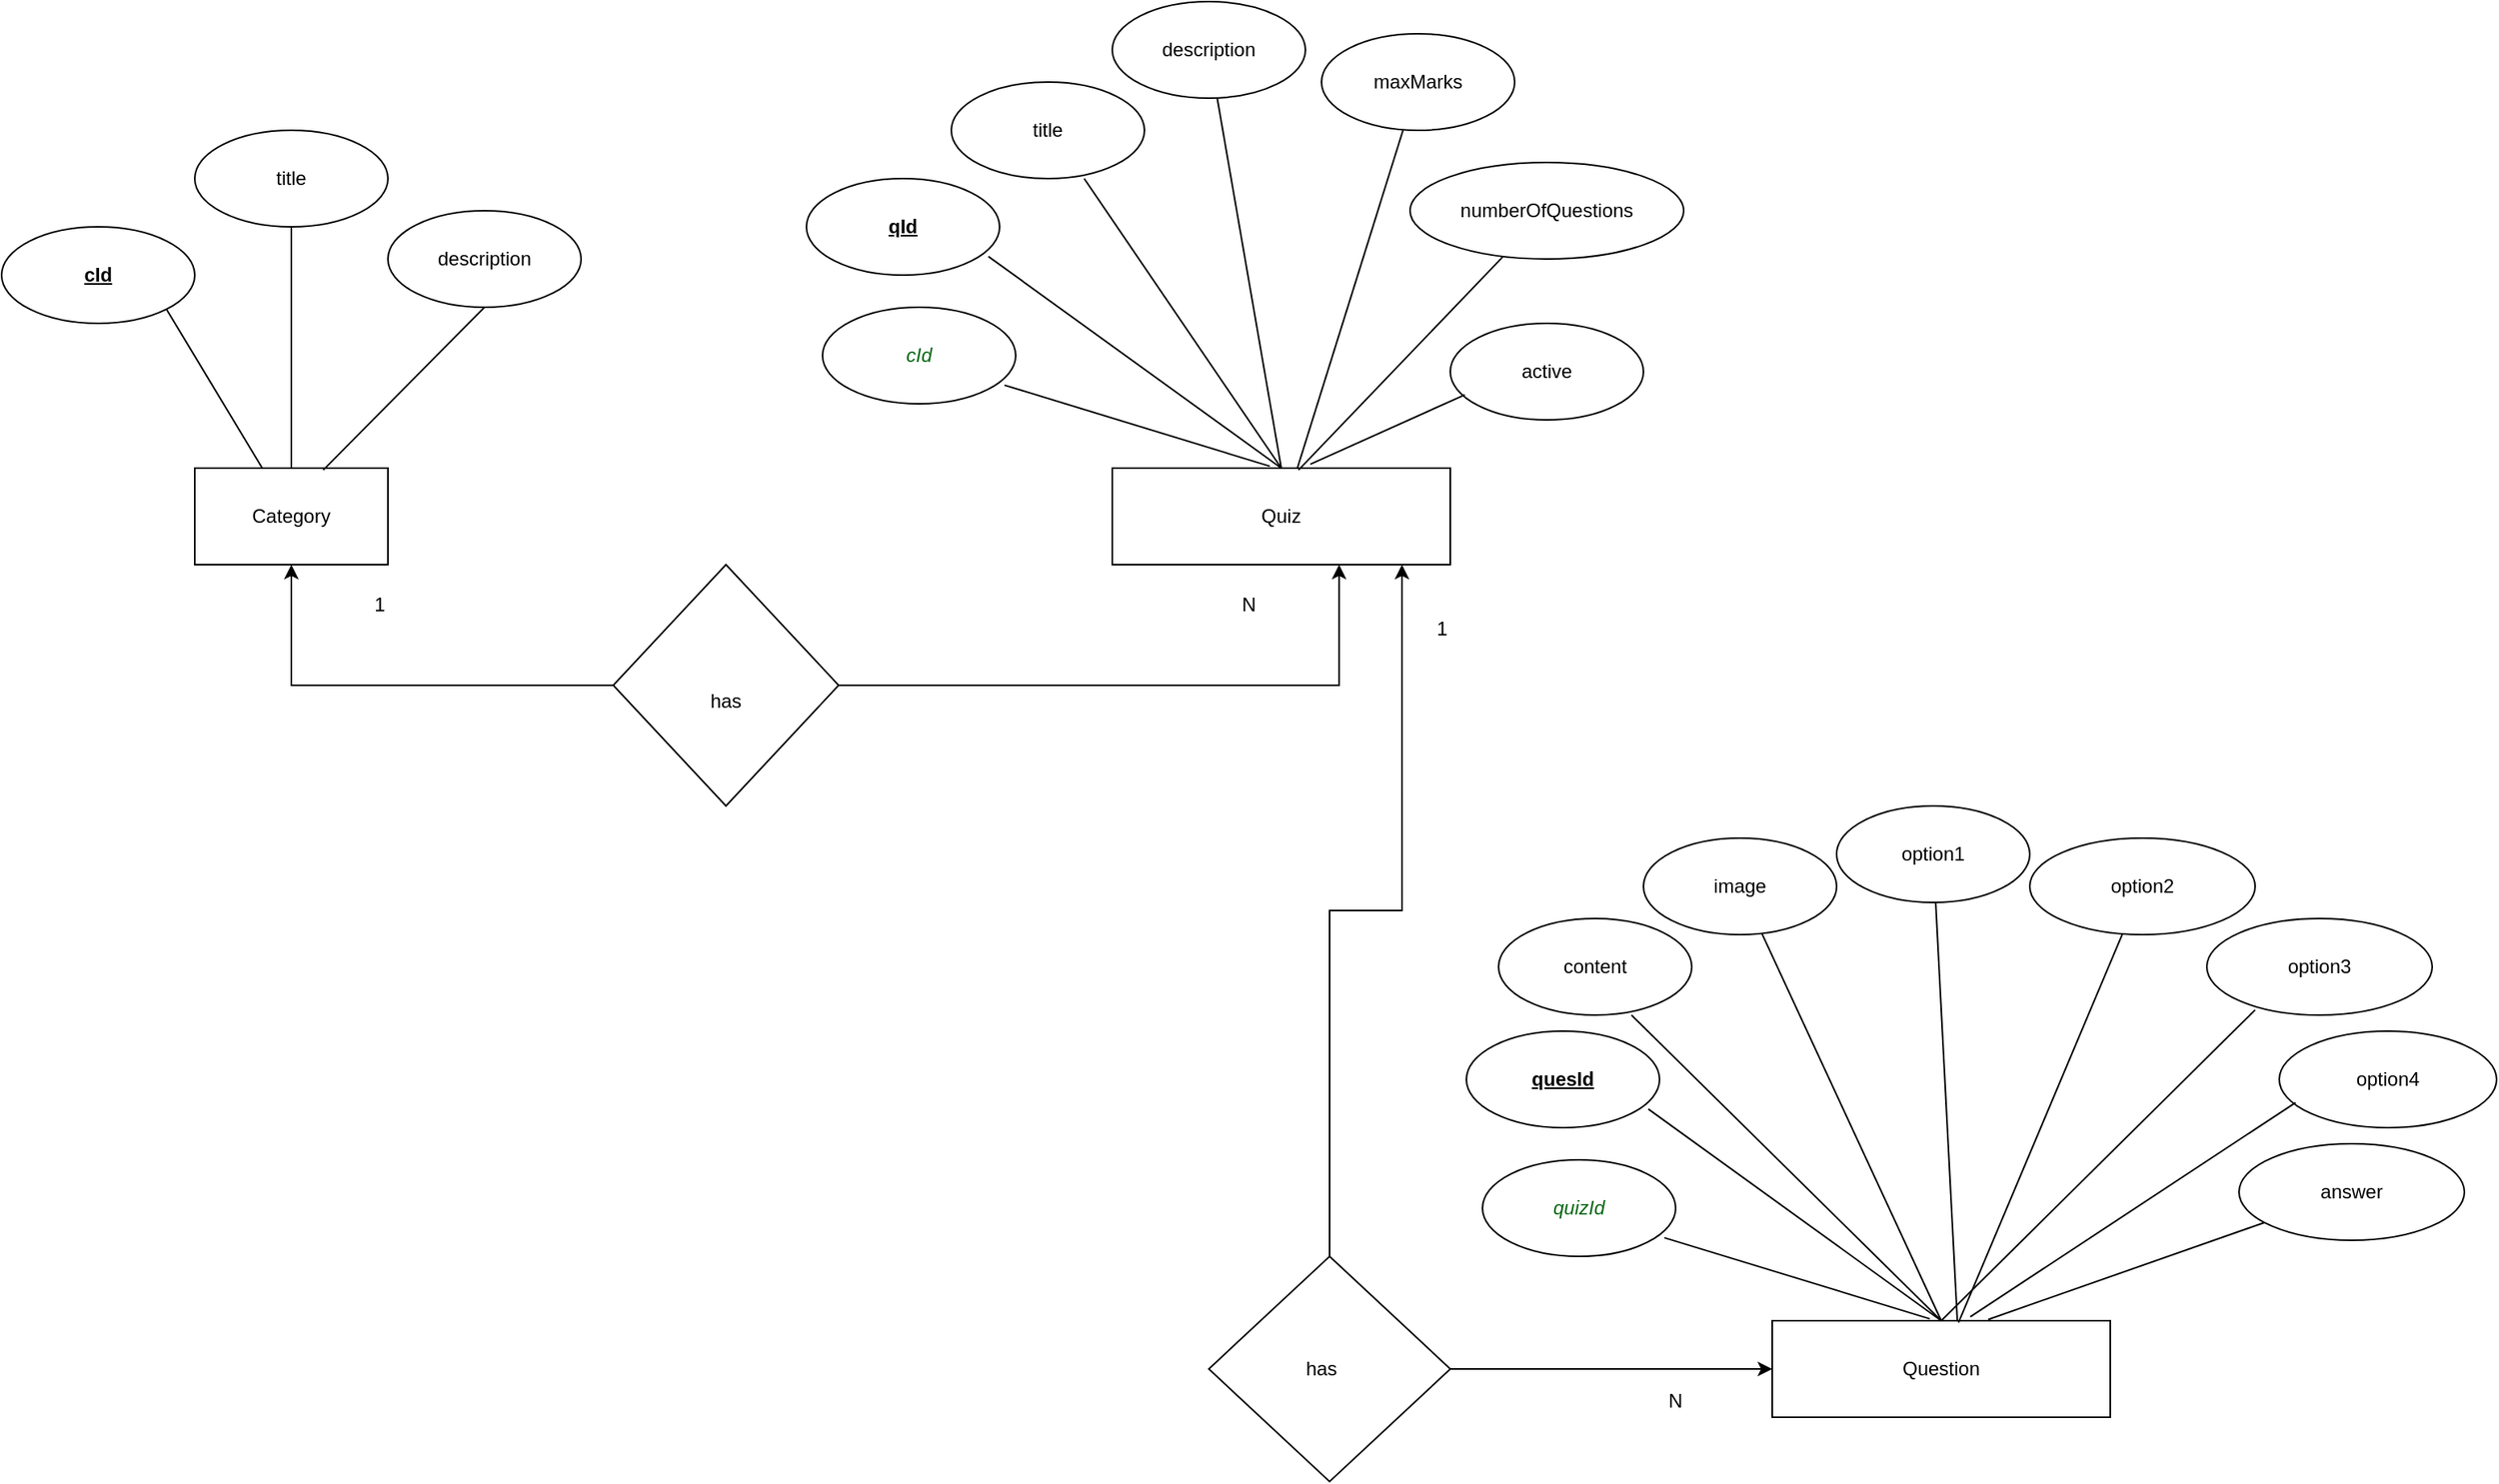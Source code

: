 <mxfile version="15.2.9" type="device"><diagram id="5uzHr3gK2BjgudXDRtkc" name="Page-1"><mxGraphModel dx="2829" dy="972" grid="1" gridSize="10" guides="1" tooltips="1" connect="1" arrows="1" fold="1" page="1" pageScale="1" pageWidth="850" pageHeight="1100" math="0" shadow="0"><root><mxCell id="0"/><mxCell id="1" parent="0"/><mxCell id="rpgpfMGdDvaFsKLH7E8w-1" value="Category" style="rounded=0;whiteSpace=wrap;html=1;" vertex="1" parent="1"><mxGeometry x="-120" y="310" width="120" height="60" as="geometry"/></mxCell><mxCell id="rpgpfMGdDvaFsKLH7E8w-2" value="&lt;u&gt;&lt;b&gt;cId&lt;/b&gt;&lt;/u&gt;" style="ellipse;whiteSpace=wrap;html=1;" vertex="1" parent="1"><mxGeometry x="-240" y="160" width="120" height="60" as="geometry"/></mxCell><mxCell id="rpgpfMGdDvaFsKLH7E8w-3" value="title" style="ellipse;whiteSpace=wrap;html=1;" vertex="1" parent="1"><mxGeometry x="-120" y="100" width="120" height="60" as="geometry"/></mxCell><mxCell id="rpgpfMGdDvaFsKLH7E8w-4" value="description" style="ellipse;whiteSpace=wrap;html=1;" vertex="1" parent="1"><mxGeometry y="150" width="120" height="60" as="geometry"/></mxCell><mxCell id="rpgpfMGdDvaFsKLH7E8w-5" value="&lt;b&gt;&lt;u&gt;qId&lt;/u&gt;&lt;/b&gt;" style="ellipse;whiteSpace=wrap;html=1;" vertex="1" parent="1"><mxGeometry x="260" y="130" width="120" height="60" as="geometry"/></mxCell><mxCell id="rpgpfMGdDvaFsKLH7E8w-6" value="Quiz" style="rounded=0;whiteSpace=wrap;html=1;" vertex="1" parent="1"><mxGeometry x="450" y="310" width="210" height="60" as="geometry"/></mxCell><mxCell id="rpgpfMGdDvaFsKLH7E8w-7" value="title" style="ellipse;whiteSpace=wrap;html=1;" vertex="1" parent="1"><mxGeometry x="350" y="70" width="120" height="60" as="geometry"/></mxCell><mxCell id="rpgpfMGdDvaFsKLH7E8w-8" value="description" style="ellipse;whiteSpace=wrap;html=1;" vertex="1" parent="1"><mxGeometry x="450" y="20" width="120" height="60" as="geometry"/></mxCell><mxCell id="rpgpfMGdDvaFsKLH7E8w-9" value="maxMarks" style="ellipse;whiteSpace=wrap;html=1;" vertex="1" parent="1"><mxGeometry x="580" y="40" width="120" height="60" as="geometry"/></mxCell><mxCell id="rpgpfMGdDvaFsKLH7E8w-10" value="active" style="ellipse;whiteSpace=wrap;html=1;" vertex="1" parent="1"><mxGeometry x="660" y="220" width="120" height="60" as="geometry"/></mxCell><mxCell id="rpgpfMGdDvaFsKLH7E8w-11" value="numberOfQuestions" style="ellipse;whiteSpace=wrap;html=1;" vertex="1" parent="1"><mxGeometry x="635" y="120" width="170" height="60" as="geometry"/></mxCell><mxCell id="rpgpfMGdDvaFsKLH7E8w-12" value="" style="endArrow=none;html=1;exitX=0.942;exitY=0.807;exitDx=0;exitDy=0;exitPerimeter=0;entryX=0.5;entryY=0;entryDx=0;entryDy=0;" edge="1" parent="1" source="rpgpfMGdDvaFsKLH7E8w-5" target="rpgpfMGdDvaFsKLH7E8w-6"><mxGeometry width="50" height="50" relative="1" as="geometry"><mxPoint x="400" y="380" as="sourcePoint"/><mxPoint x="560" y="305" as="targetPoint"/></mxGeometry></mxCell><mxCell id="rpgpfMGdDvaFsKLH7E8w-13" value="" style="endArrow=none;html=1;exitX=0.688;exitY=1;exitDx=0;exitDy=0;exitPerimeter=0;entryX=0.5;entryY=0;entryDx=0;entryDy=0;" edge="1" parent="1" source="rpgpfMGdDvaFsKLH7E8w-7" target="rpgpfMGdDvaFsKLH7E8w-6"><mxGeometry width="50" height="50" relative="1" as="geometry"><mxPoint x="425.0" y="158.42" as="sourcePoint"/><mxPoint x="527" y="300" as="targetPoint"/></mxGeometry></mxCell><mxCell id="rpgpfMGdDvaFsKLH7E8w-14" value="" style="endArrow=none;html=1;entryX=0.5;entryY=0;entryDx=0;entryDy=0;" edge="1" parent="1" source="rpgpfMGdDvaFsKLH7E8w-8" target="rpgpfMGdDvaFsKLH7E8w-6"><mxGeometry width="50" height="50" relative="1" as="geometry"><mxPoint x="500.74" y="110.0" as="sourcePoint"/><mxPoint x="609.262" y="261.58" as="targetPoint"/></mxGeometry></mxCell><mxCell id="rpgpfMGdDvaFsKLH7E8w-15" value="" style="endArrow=none;html=1;" edge="1" parent="1" source="rpgpfMGdDvaFsKLH7E8w-9"><mxGeometry width="50" height="50" relative="1" as="geometry"><mxPoint x="510.74" y="120" as="sourcePoint"/><mxPoint x="565" y="310" as="targetPoint"/></mxGeometry></mxCell><mxCell id="rpgpfMGdDvaFsKLH7E8w-16" value="" style="endArrow=none;html=1;entryX=0.551;entryY=0.02;entryDx=0;entryDy=0;entryPerimeter=0;" edge="1" parent="1" source="rpgpfMGdDvaFsKLH7E8w-11" target="rpgpfMGdDvaFsKLH7E8w-6"><mxGeometry width="50" height="50" relative="1" as="geometry"><mxPoint x="622.877" y="119.788" as="sourcePoint"/><mxPoint x="575" y="320" as="targetPoint"/></mxGeometry></mxCell><mxCell id="rpgpfMGdDvaFsKLH7E8w-17" value="" style="endArrow=none;html=1;entryX=0.586;entryY=-0.04;entryDx=0;entryDy=0;entryPerimeter=0;exitX=0.075;exitY=0.74;exitDx=0;exitDy=0;exitPerimeter=0;" edge="1" parent="1" source="rpgpfMGdDvaFsKLH7E8w-10" target="rpgpfMGdDvaFsKLH7E8w-6"><mxGeometry width="50" height="50" relative="1" as="geometry"><mxPoint x="702.812" y="188.424" as="sourcePoint"/><mxPoint x="575.71" y="321.2" as="targetPoint"/></mxGeometry></mxCell><mxCell id="rpgpfMGdDvaFsKLH7E8w-18" value="" style="endArrow=none;html=1;entryX=0.5;entryY=1;entryDx=0;entryDy=0;exitX=0.665;exitY=0.02;exitDx=0;exitDy=0;exitPerimeter=0;" edge="1" parent="1" source="rpgpfMGdDvaFsKLH7E8w-1" target="rpgpfMGdDvaFsKLH7E8w-4"><mxGeometry width="50" height="50" relative="1" as="geometry"><mxPoint x="400" y="380" as="sourcePoint"/><mxPoint x="450" y="330" as="targetPoint"/></mxGeometry></mxCell><mxCell id="rpgpfMGdDvaFsKLH7E8w-19" value="" style="endArrow=none;html=1;" edge="1" parent="1" source="rpgpfMGdDvaFsKLH7E8w-1" target="rpgpfMGdDvaFsKLH7E8w-3"><mxGeometry width="50" height="50" relative="1" as="geometry"><mxPoint x="-14" y="290" as="sourcePoint"/><mxPoint x="70" y="220" as="targetPoint"/></mxGeometry></mxCell><mxCell id="rpgpfMGdDvaFsKLH7E8w-20" value="" style="endArrow=none;html=1;entryX=1;entryY=1;entryDx=0;entryDy=0;" edge="1" parent="1" source="rpgpfMGdDvaFsKLH7E8w-1" target="rpgpfMGdDvaFsKLH7E8w-2"><mxGeometry width="50" height="50" relative="1" as="geometry"><mxPoint x="-51.667" y="290" as="sourcePoint"/><mxPoint x="-58.334" y="169.988" as="targetPoint"/></mxGeometry></mxCell><mxCell id="rpgpfMGdDvaFsKLH7E8w-21" value="&lt;i&gt;&lt;font color=&quot;#076614&quot;&gt;cId&lt;/font&gt;&lt;/i&gt;" style="ellipse;whiteSpace=wrap;html=1;" vertex="1" parent="1"><mxGeometry x="270" y="210" width="120" height="60" as="geometry"/></mxCell><mxCell id="rpgpfMGdDvaFsKLH7E8w-22" value="" style="endArrow=none;html=1;exitX=0.942;exitY=0.807;exitDx=0;exitDy=0;exitPerimeter=0;entryX=0.466;entryY=-0.02;entryDx=0;entryDy=0;entryPerimeter=0;" edge="1" parent="1" source="rpgpfMGdDvaFsKLH7E8w-21" target="rpgpfMGdDvaFsKLH7E8w-6"><mxGeometry width="50" height="50" relative="1" as="geometry"><mxPoint x="340" y="450" as="sourcePoint"/><mxPoint x="495" y="380" as="targetPoint"/></mxGeometry></mxCell><mxCell id="rpgpfMGdDvaFsKLH7E8w-25" style="edgeStyle=orthogonalEdgeStyle;rounded=0;orthogonalLoop=1;jettySize=auto;html=1;entryX=0.5;entryY=1;entryDx=0;entryDy=0;" edge="1" parent="1" source="rpgpfMGdDvaFsKLH7E8w-23" target="rpgpfMGdDvaFsKLH7E8w-1"><mxGeometry relative="1" as="geometry"/></mxCell><mxCell id="rpgpfMGdDvaFsKLH7E8w-27" style="edgeStyle=orthogonalEdgeStyle;rounded=0;orthogonalLoop=1;jettySize=auto;html=1;entryX=0.671;entryY=1;entryDx=0;entryDy=0;entryPerimeter=0;" edge="1" parent="1" source="rpgpfMGdDvaFsKLH7E8w-23" target="rpgpfMGdDvaFsKLH7E8w-6"><mxGeometry relative="1" as="geometry"><mxPoint x="590" y="380" as="targetPoint"/></mxGeometry></mxCell><mxCell id="rpgpfMGdDvaFsKLH7E8w-23" value="" style="rhombus;whiteSpace=wrap;html=1;" vertex="1" parent="1"><mxGeometry x="140" y="370" width="140" height="150" as="geometry"/></mxCell><mxCell id="rpgpfMGdDvaFsKLH7E8w-26" value="1" style="text;html=1;strokeColor=none;fillColor=none;align=center;verticalAlign=middle;whiteSpace=wrap;rounded=0;" vertex="1" parent="1"><mxGeometry x="-40" y="380" width="70" height="30" as="geometry"/></mxCell><mxCell id="rpgpfMGdDvaFsKLH7E8w-30" value="N" style="text;html=1;strokeColor=none;fillColor=none;align=center;verticalAlign=middle;whiteSpace=wrap;rounded=0;" vertex="1" parent="1"><mxGeometry x="500" y="380" width="70" height="30" as="geometry"/></mxCell><mxCell id="rpgpfMGdDvaFsKLH7E8w-31" value="has" style="text;html=1;strokeColor=none;fillColor=none;align=center;verticalAlign=middle;whiteSpace=wrap;rounded=0;" vertex="1" parent="1"><mxGeometry x="175" y="440" width="70" height="30" as="geometry"/></mxCell><mxCell id="rpgpfMGdDvaFsKLH7E8w-33" value="&lt;b&gt;&lt;u&gt;quesId&lt;/u&gt;&lt;/b&gt;" style="ellipse;whiteSpace=wrap;html=1;" vertex="1" parent="1"><mxGeometry x="670" y="660" width="120" height="60" as="geometry"/></mxCell><mxCell id="rpgpfMGdDvaFsKLH7E8w-34" value="Question" style="rounded=0;whiteSpace=wrap;html=1;" vertex="1" parent="1"><mxGeometry x="860" y="840" width="210" height="60" as="geometry"/></mxCell><mxCell id="rpgpfMGdDvaFsKLH7E8w-35" value="content" style="ellipse;whiteSpace=wrap;html=1;" vertex="1" parent="1"><mxGeometry x="690" y="590" width="120" height="60" as="geometry"/></mxCell><mxCell id="rpgpfMGdDvaFsKLH7E8w-36" value="image" style="ellipse;whiteSpace=wrap;html=1;" vertex="1" parent="1"><mxGeometry x="780" y="540" width="120" height="60" as="geometry"/></mxCell><mxCell id="rpgpfMGdDvaFsKLH7E8w-37" value="option1" style="ellipse;whiteSpace=wrap;html=1;" vertex="1" parent="1"><mxGeometry x="900" y="520" width="120" height="60" as="geometry"/></mxCell><mxCell id="rpgpfMGdDvaFsKLH7E8w-38" value="option4" style="ellipse;whiteSpace=wrap;html=1;" vertex="1" parent="1"><mxGeometry x="1175" y="660" width="135" height="60" as="geometry"/></mxCell><mxCell id="rpgpfMGdDvaFsKLH7E8w-39" value="option2" style="ellipse;whiteSpace=wrap;html=1;" vertex="1" parent="1"><mxGeometry x="1020" y="540" width="140" height="60" as="geometry"/></mxCell><mxCell id="rpgpfMGdDvaFsKLH7E8w-40" value="" style="endArrow=none;html=1;exitX=0.942;exitY=0.807;exitDx=0;exitDy=0;exitPerimeter=0;entryX=0.5;entryY=0;entryDx=0;entryDy=0;" edge="1" parent="1" source="rpgpfMGdDvaFsKLH7E8w-33" target="rpgpfMGdDvaFsKLH7E8w-34"><mxGeometry width="50" height="50" relative="1" as="geometry"><mxPoint x="810" y="910" as="sourcePoint"/><mxPoint x="970" y="835" as="targetPoint"/></mxGeometry></mxCell><mxCell id="rpgpfMGdDvaFsKLH7E8w-41" value="" style="endArrow=none;html=1;exitX=0.688;exitY=1;exitDx=0;exitDy=0;exitPerimeter=0;entryX=0.5;entryY=0;entryDx=0;entryDy=0;" edge="1" parent="1" source="rpgpfMGdDvaFsKLH7E8w-35" target="rpgpfMGdDvaFsKLH7E8w-34"><mxGeometry width="50" height="50" relative="1" as="geometry"><mxPoint x="835" y="688.42" as="sourcePoint"/><mxPoint x="937" y="830" as="targetPoint"/></mxGeometry></mxCell><mxCell id="rpgpfMGdDvaFsKLH7E8w-42" value="" style="endArrow=none;html=1;entryX=0.5;entryY=0;entryDx=0;entryDy=0;" edge="1" parent="1" source="rpgpfMGdDvaFsKLH7E8w-36" target="rpgpfMGdDvaFsKLH7E8w-34"><mxGeometry width="50" height="50" relative="1" as="geometry"><mxPoint x="910.74" y="640" as="sourcePoint"/><mxPoint x="1019.262" y="791.58" as="targetPoint"/></mxGeometry></mxCell><mxCell id="rpgpfMGdDvaFsKLH7E8w-43" value="" style="endArrow=none;html=1;" edge="1" parent="1" source="rpgpfMGdDvaFsKLH7E8w-37"><mxGeometry width="50" height="50" relative="1" as="geometry"><mxPoint x="920.74" y="650" as="sourcePoint"/><mxPoint x="975" y="840" as="targetPoint"/></mxGeometry></mxCell><mxCell id="rpgpfMGdDvaFsKLH7E8w-44" value="" style="endArrow=none;html=1;entryX=0.551;entryY=0.02;entryDx=0;entryDy=0;entryPerimeter=0;" edge="1" parent="1" source="rpgpfMGdDvaFsKLH7E8w-39" target="rpgpfMGdDvaFsKLH7E8w-34"><mxGeometry width="50" height="50" relative="1" as="geometry"><mxPoint x="1032.877" y="649.788" as="sourcePoint"/><mxPoint x="985" y="850" as="targetPoint"/></mxGeometry></mxCell><mxCell id="rpgpfMGdDvaFsKLH7E8w-45" value="" style="endArrow=none;html=1;entryX=0.586;entryY=-0.04;entryDx=0;entryDy=0;entryPerimeter=0;exitX=0.075;exitY=0.74;exitDx=0;exitDy=0;exitPerimeter=0;" edge="1" parent="1" source="rpgpfMGdDvaFsKLH7E8w-38" target="rpgpfMGdDvaFsKLH7E8w-34"><mxGeometry width="50" height="50" relative="1" as="geometry"><mxPoint x="1112.812" y="718.424" as="sourcePoint"/><mxPoint x="985.71" y="851.2" as="targetPoint"/></mxGeometry></mxCell><mxCell id="rpgpfMGdDvaFsKLH7E8w-46" value="&lt;font color=&quot;#076614&quot;&gt;&lt;i&gt;quizId&lt;/i&gt;&lt;/font&gt;" style="ellipse;whiteSpace=wrap;html=1;" vertex="1" parent="1"><mxGeometry x="680" y="740" width="120" height="60" as="geometry"/></mxCell><mxCell id="rpgpfMGdDvaFsKLH7E8w-47" value="" style="endArrow=none;html=1;exitX=0.942;exitY=0.807;exitDx=0;exitDy=0;exitPerimeter=0;entryX=0.466;entryY=-0.02;entryDx=0;entryDy=0;entryPerimeter=0;" edge="1" parent="1" source="rpgpfMGdDvaFsKLH7E8w-46" target="rpgpfMGdDvaFsKLH7E8w-34"><mxGeometry width="50" height="50" relative="1" as="geometry"><mxPoint x="750" y="980" as="sourcePoint"/><mxPoint x="905" y="910" as="targetPoint"/></mxGeometry></mxCell><mxCell id="rpgpfMGdDvaFsKLH7E8w-49" value="option3" style="ellipse;whiteSpace=wrap;html=1;" vertex="1" parent="1"><mxGeometry x="1130" y="590" width="140" height="60" as="geometry"/></mxCell><mxCell id="rpgpfMGdDvaFsKLH7E8w-51" value="answer" style="ellipse;whiteSpace=wrap;html=1;" vertex="1" parent="1"><mxGeometry x="1150" y="730" width="140" height="60" as="geometry"/></mxCell><mxCell id="rpgpfMGdDvaFsKLH7E8w-52" value="" style="endArrow=none;html=1;entryX=0.639;entryY=-0.013;entryDx=0;entryDy=0;entryPerimeter=0;" edge="1" parent="1" source="rpgpfMGdDvaFsKLH7E8w-51" target="rpgpfMGdDvaFsKLH7E8w-34"><mxGeometry width="50" height="50" relative="1" as="geometry"><mxPoint x="1157.167" y="769.788" as="sourcePoint"/><mxPoint x="1100" y="961.2" as="targetPoint"/></mxGeometry></mxCell><mxCell id="rpgpfMGdDvaFsKLH7E8w-53" value="" style="endArrow=none;html=1;exitX=0.075;exitY=0.74;exitDx=0;exitDy=0;exitPerimeter=0;entryX=0.5;entryY=0;entryDx=0;entryDy=0;" edge="1" parent="1" target="rpgpfMGdDvaFsKLH7E8w-34"><mxGeometry width="50" height="50" relative="1" as="geometry"><mxPoint x="1160" y="646.8" as="sourcePoint"/><mxPoint x="959.06" y="790.0" as="targetPoint"/></mxGeometry></mxCell><mxCell id="rpgpfMGdDvaFsKLH7E8w-55" style="edgeStyle=orthogonalEdgeStyle;rounded=0;orthogonalLoop=1;jettySize=auto;html=1;entryX=0.857;entryY=1;entryDx=0;entryDy=0;entryPerimeter=0;" edge="1" parent="1" source="rpgpfMGdDvaFsKLH7E8w-54" target="rpgpfMGdDvaFsKLH7E8w-6"><mxGeometry relative="1" as="geometry"/></mxCell><mxCell id="rpgpfMGdDvaFsKLH7E8w-56" style="edgeStyle=orthogonalEdgeStyle;rounded=0;orthogonalLoop=1;jettySize=auto;html=1;" edge="1" parent="1" source="rpgpfMGdDvaFsKLH7E8w-54" target="rpgpfMGdDvaFsKLH7E8w-34"><mxGeometry relative="1" as="geometry"/></mxCell><mxCell id="rpgpfMGdDvaFsKLH7E8w-54" value="" style="rhombus;whiteSpace=wrap;html=1;" vertex="1" parent="1"><mxGeometry x="510" y="800" width="150" height="140" as="geometry"/></mxCell><mxCell id="rpgpfMGdDvaFsKLH7E8w-57" value="has" style="text;html=1;strokeColor=none;fillColor=none;align=center;verticalAlign=middle;whiteSpace=wrap;rounded=0;" vertex="1" parent="1"><mxGeometry x="560" y="860" width="40" height="20" as="geometry"/></mxCell><mxCell id="rpgpfMGdDvaFsKLH7E8w-58" value="1" style="text;html=1;strokeColor=none;fillColor=none;align=center;verticalAlign=middle;whiteSpace=wrap;rounded=0;" vertex="1" parent="1"><mxGeometry x="635" y="400" width="40" height="20" as="geometry"/></mxCell><mxCell id="rpgpfMGdDvaFsKLH7E8w-59" value="N" style="text;html=1;strokeColor=none;fillColor=none;align=center;verticalAlign=middle;whiteSpace=wrap;rounded=0;" vertex="1" parent="1"><mxGeometry x="780" y="880" width="40" height="20" as="geometry"/></mxCell></root></mxGraphModel></diagram></mxfile>